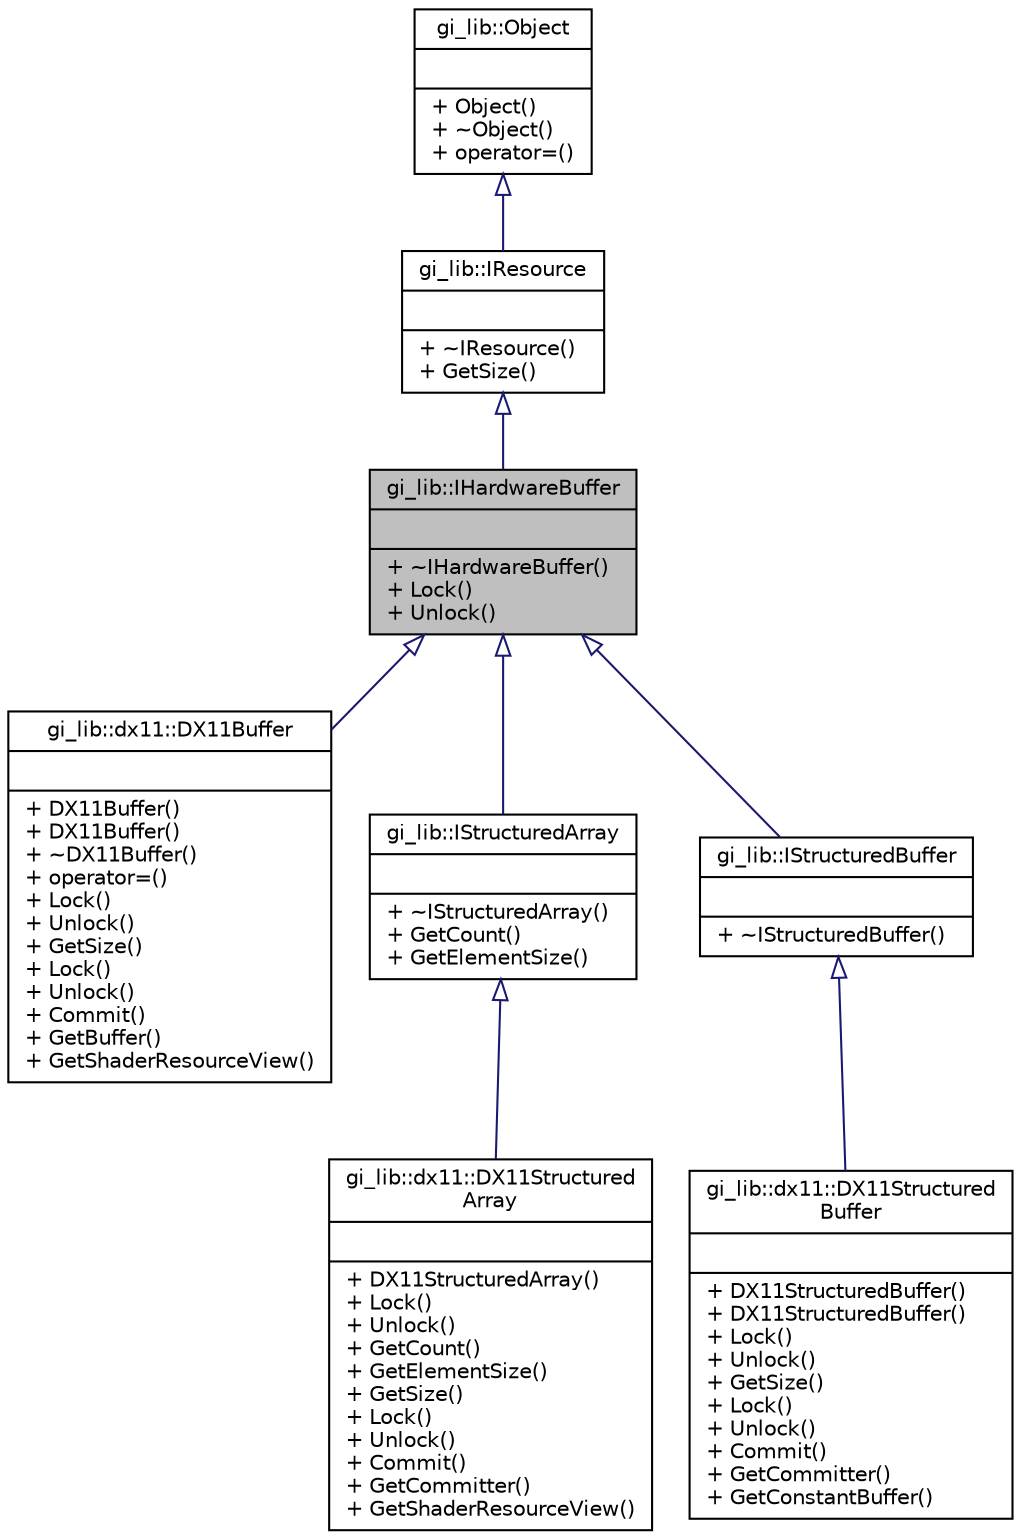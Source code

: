 digraph "gi_lib::IHardwareBuffer"
{
  edge [fontname="Helvetica",fontsize="10",labelfontname="Helvetica",labelfontsize="10"];
  node [fontname="Helvetica",fontsize="10",shape=record];
  Node1 [label="{gi_lib::IHardwareBuffer\n||+ ~IHardwareBuffer()\l+ Lock()\l+ Unlock()\l}",height=0.2,width=0.4,color="black", fillcolor="grey75", style="filled", fontcolor="black"];
  Node2 -> Node1 [dir="back",color="midnightblue",fontsize="10",style="solid",arrowtail="onormal",fontname="Helvetica"];
  Node2 [label="{gi_lib::IResource\n||+ ~IResource()\l+ GetSize()\l}",height=0.2,width=0.4,color="black", fillcolor="white", style="filled",URL="$classgi__lib_1_1_i_resource.html",tooltip="Base interface for graphical resources. Resources are reference counted. You may improve this class t..."];
  Node3 -> Node2 [dir="back",color="midnightblue",fontsize="10",style="solid",arrowtail="onormal",fontname="Helvetica"];
  Node3 [label="{gi_lib::Object\n||+ Object()\l+ ~Object()\l+ operator=()\l}",height=0.2,width=0.4,color="black", fillcolor="white", style="filled",URL="$classgi__lib_1_1_object.html",tooltip="Base interface for every object whose life cycle is determined by a reference counter. "];
  Node1 -> Node4 [dir="back",color="midnightblue",fontsize="10",style="solid",arrowtail="onormal",fontname="Helvetica"];
  Node4 [label="{gi_lib::dx11::DX11Buffer\n||+ DX11Buffer()\l+ DX11Buffer()\l+ ~DX11Buffer()\l+ operator=()\l+ Lock()\l+ Unlock()\l+ GetSize()\l+ Lock()\l+ Unlock()\l+ Commit()\l+ GetBuffer()\l+ GetShaderResourceView()\l}",height=0.2,width=0.4,color="black", fillcolor="white", style="filled",URL="$classgi__lib_1_1dx11_1_1_d_x11_buffer.html",tooltip="Represents a generic buffer. "];
  Node1 -> Node5 [dir="back",color="midnightblue",fontsize="10",style="solid",arrowtail="onormal",fontname="Helvetica"];
  Node5 [label="{gi_lib::IStructuredArray\n||+ ~IStructuredArray()\l+ GetCount()\l+ GetElementSize()\l}",height=0.2,width=0.4,color="black", fillcolor="white", style="filled",URL="$classgi__lib_1_1_i_structured_array.html",tooltip="Represents a low-level buffer that behaves like a strongly-typed array of elements. This array can be written by a CPU and read by a GPU. "];
  Node5 -> Node6 [dir="back",color="midnightblue",fontsize="10",style="solid",arrowtail="onormal",fontname="Helvetica"];
  Node6 [label="{gi_lib::dx11::DX11Structured\lArray\n||+ DX11StructuredArray()\l+ Lock()\l+ Unlock()\l+ GetCount()\l+ GetElementSize()\l+ GetSize()\l+ Lock()\l+ Unlock()\l+ Commit()\l+ GetCommitter()\l+ GetShaderResourceView()\l}",height=0.2,width=0.4,color="black", fillcolor="white", style="filled",URL="$classgi__lib_1_1dx11_1_1_d_x11_structured_array.html",tooltip="Represents a low-level buffer that behaves like a strongly-typed array of elements under DirectX 11..."];
  Node1 -> Node7 [dir="back",color="midnightblue",fontsize="10",style="solid",arrowtail="onormal",fontname="Helvetica"];
  Node7 [label="{gi_lib::IStructuredBuffer\n||+ ~IStructuredBuffer()\l}",height=0.2,width=0.4,color="black", fillcolor="white", style="filled",URL="$classgi__lib_1_1_i_structured_buffer.html",tooltip="Represents a low-level buffer that behaves like a strongly-typed structure. The buffer can be written..."];
  Node7 -> Node8 [dir="back",color="midnightblue",fontsize="10",style="solid",arrowtail="onormal",fontname="Helvetica"];
  Node8 [label="{gi_lib::dx11::DX11Structured\lBuffer\n||+ DX11StructuredBuffer()\l+ DX11StructuredBuffer()\l+ Lock()\l+ Unlock()\l+ GetSize()\l+ Lock()\l+ Unlock()\l+ Commit()\l+ GetCommitter()\l+ GetConstantBuffer()\l}",height=0.2,width=0.4,color="black", fillcolor="white", style="filled",URL="$classgi__lib_1_1dx11_1_1_d_x11_structured_buffer.html",tooltip="Represents a low-level buffer that behaves like a strongly-typed structure under DirectX 11..."];
}
